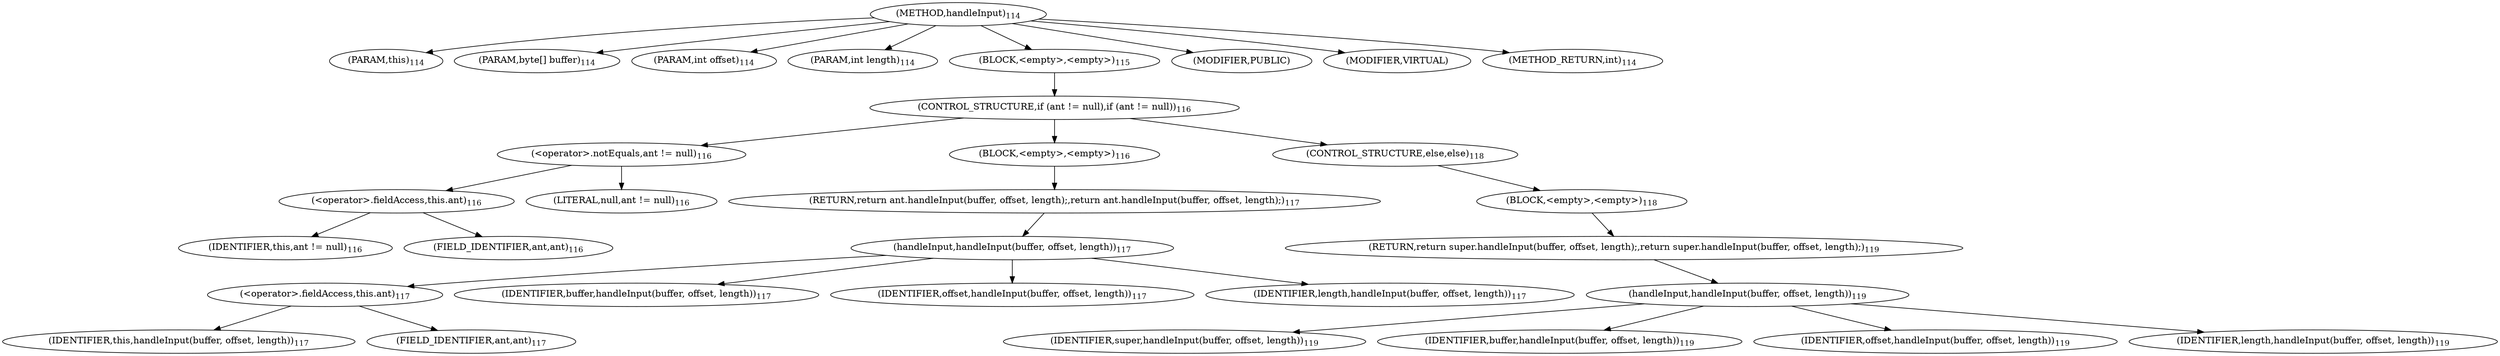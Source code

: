 digraph "handleInput" {  
"148" [label = <(METHOD,handleInput)<SUB>114</SUB>> ]
"149" [label = <(PARAM,this)<SUB>114</SUB>> ]
"150" [label = <(PARAM,byte[] buffer)<SUB>114</SUB>> ]
"151" [label = <(PARAM,int offset)<SUB>114</SUB>> ]
"152" [label = <(PARAM,int length)<SUB>114</SUB>> ]
"153" [label = <(BLOCK,&lt;empty&gt;,&lt;empty&gt;)<SUB>115</SUB>> ]
"154" [label = <(CONTROL_STRUCTURE,if (ant != null),if (ant != null))<SUB>116</SUB>> ]
"155" [label = <(&lt;operator&gt;.notEquals,ant != null)<SUB>116</SUB>> ]
"156" [label = <(&lt;operator&gt;.fieldAccess,this.ant)<SUB>116</SUB>> ]
"157" [label = <(IDENTIFIER,this,ant != null)<SUB>116</SUB>> ]
"158" [label = <(FIELD_IDENTIFIER,ant,ant)<SUB>116</SUB>> ]
"159" [label = <(LITERAL,null,ant != null)<SUB>116</SUB>> ]
"160" [label = <(BLOCK,&lt;empty&gt;,&lt;empty&gt;)<SUB>116</SUB>> ]
"161" [label = <(RETURN,return ant.handleInput(buffer, offset, length);,return ant.handleInput(buffer, offset, length);)<SUB>117</SUB>> ]
"162" [label = <(handleInput,handleInput(buffer, offset, length))<SUB>117</SUB>> ]
"163" [label = <(&lt;operator&gt;.fieldAccess,this.ant)<SUB>117</SUB>> ]
"164" [label = <(IDENTIFIER,this,handleInput(buffer, offset, length))<SUB>117</SUB>> ]
"165" [label = <(FIELD_IDENTIFIER,ant,ant)<SUB>117</SUB>> ]
"166" [label = <(IDENTIFIER,buffer,handleInput(buffer, offset, length))<SUB>117</SUB>> ]
"167" [label = <(IDENTIFIER,offset,handleInput(buffer, offset, length))<SUB>117</SUB>> ]
"168" [label = <(IDENTIFIER,length,handleInput(buffer, offset, length))<SUB>117</SUB>> ]
"169" [label = <(CONTROL_STRUCTURE,else,else)<SUB>118</SUB>> ]
"170" [label = <(BLOCK,&lt;empty&gt;,&lt;empty&gt;)<SUB>118</SUB>> ]
"171" [label = <(RETURN,return super.handleInput(buffer, offset, length);,return super.handleInput(buffer, offset, length);)<SUB>119</SUB>> ]
"172" [label = <(handleInput,handleInput(buffer, offset, length))<SUB>119</SUB>> ]
"173" [label = <(IDENTIFIER,super,handleInput(buffer, offset, length))<SUB>119</SUB>> ]
"174" [label = <(IDENTIFIER,buffer,handleInput(buffer, offset, length))<SUB>119</SUB>> ]
"175" [label = <(IDENTIFIER,offset,handleInput(buffer, offset, length))<SUB>119</SUB>> ]
"176" [label = <(IDENTIFIER,length,handleInput(buffer, offset, length))<SUB>119</SUB>> ]
"177" [label = <(MODIFIER,PUBLIC)> ]
"178" [label = <(MODIFIER,VIRTUAL)> ]
"179" [label = <(METHOD_RETURN,int)<SUB>114</SUB>> ]
  "148" -> "149" 
  "148" -> "150" 
  "148" -> "151" 
  "148" -> "152" 
  "148" -> "153" 
  "148" -> "177" 
  "148" -> "178" 
  "148" -> "179" 
  "153" -> "154" 
  "154" -> "155" 
  "154" -> "160" 
  "154" -> "169" 
  "155" -> "156" 
  "155" -> "159" 
  "156" -> "157" 
  "156" -> "158" 
  "160" -> "161" 
  "161" -> "162" 
  "162" -> "163" 
  "162" -> "166" 
  "162" -> "167" 
  "162" -> "168" 
  "163" -> "164" 
  "163" -> "165" 
  "169" -> "170" 
  "170" -> "171" 
  "171" -> "172" 
  "172" -> "173" 
  "172" -> "174" 
  "172" -> "175" 
  "172" -> "176" 
}
